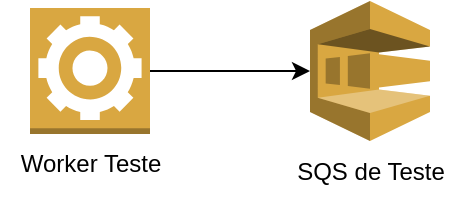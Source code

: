 <mxfile version="27.0.3">
  <diagram name="Página-1" id="sttxmv1DFY3eFKYv6gdY">
    <mxGraphModel dx="1042" dy="562" grid="1" gridSize="10" guides="1" tooltips="1" connect="1" arrows="1" fold="1" page="1" pageScale="1" pageWidth="827" pageHeight="1169" math="0" shadow="0">
      <root>
        <mxCell id="0" />
        <mxCell id="1" parent="0" />
        <mxCell id="KbxPCulnO4XP9oTQGvih-3" value="" style="edgeStyle=orthogonalEdgeStyle;rounded=0;orthogonalLoop=1;jettySize=auto;html=1;" edge="1" parent="1" source="dboOSzWNXXJFiAMlB2Mf-1" target="KbxPCulnO4XP9oTQGvih-2">
          <mxGeometry relative="1" as="geometry" />
        </mxCell>
        <mxCell id="dboOSzWNXXJFiAMlB2Mf-1" value="" style="outlineConnect=0;dashed=0;verticalLabelPosition=bottom;verticalAlign=top;align=center;html=1;shape=mxgraph.aws3.worker;fillColor=#D9A741;gradientColor=none;" parent="1" vertex="1">
          <mxGeometry x="160" y="190" width="60" height="63" as="geometry" />
        </mxCell>
        <mxCell id="dboOSzWNXXJFiAMlB2Mf-2" value="Worker Teste" style="text;html=1;align=center;verticalAlign=middle;resizable=0;points=[];autosize=1;strokeColor=none;fillColor=none;" parent="1" vertex="1">
          <mxGeometry x="145" y="253" width="90" height="30" as="geometry" />
        </mxCell>
        <mxCell id="KbxPCulnO4XP9oTQGvih-2" value="" style="outlineConnect=0;dashed=0;verticalLabelPosition=bottom;verticalAlign=top;align=center;html=1;shape=mxgraph.aws3.sqs;fillColor=#D9A741;gradientColor=none;" vertex="1" parent="1">
          <mxGeometry x="300" y="186.5" width="60" height="70" as="geometry" />
        </mxCell>
        <mxCell id="KbxPCulnO4XP9oTQGvih-4" value="SQS de Teste" style="text;html=1;align=center;verticalAlign=middle;resizable=0;points=[];autosize=1;strokeColor=none;fillColor=none;" vertex="1" parent="1">
          <mxGeometry x="280" y="256.5" width="100" height="30" as="geometry" />
        </mxCell>
      </root>
    </mxGraphModel>
  </diagram>
</mxfile>
